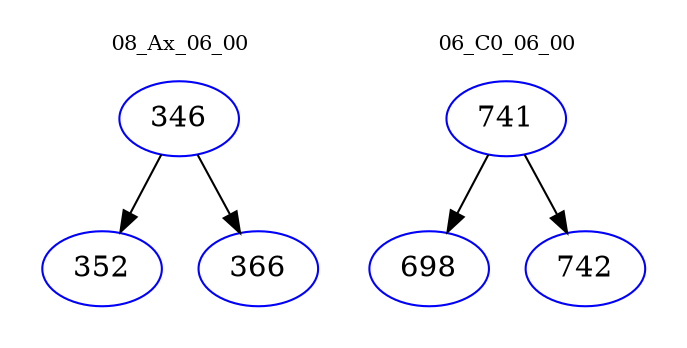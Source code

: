 digraph{
subgraph cluster_0 {
color = white
label = "08_Ax_06_00";
fontsize=10;
T0_346 [label="346", color="blue"]
T0_346 -> T0_352 [color="black"]
T0_352 [label="352", color="blue"]
T0_346 -> T0_366 [color="black"]
T0_366 [label="366", color="blue"]
}
subgraph cluster_1 {
color = white
label = "06_C0_06_00";
fontsize=10;
T1_741 [label="741", color="blue"]
T1_741 -> T1_698 [color="black"]
T1_698 [label="698", color="blue"]
T1_741 -> T1_742 [color="black"]
T1_742 [label="742", color="blue"]
}
}
